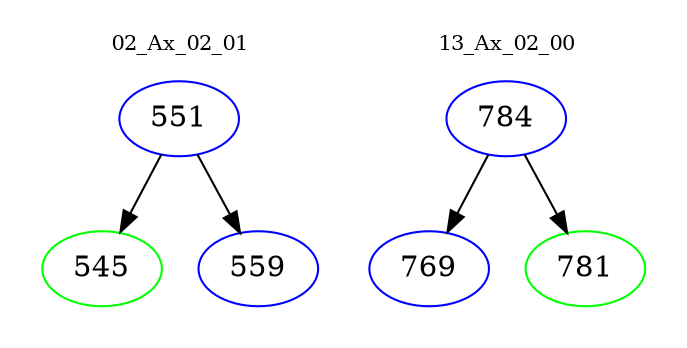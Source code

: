 digraph{
subgraph cluster_0 {
color = white
label = "02_Ax_02_01";
fontsize=10;
T0_551 [label="551", color="blue"]
T0_551 -> T0_545 [color="black"]
T0_545 [label="545", color="green"]
T0_551 -> T0_559 [color="black"]
T0_559 [label="559", color="blue"]
}
subgraph cluster_1 {
color = white
label = "13_Ax_02_00";
fontsize=10;
T1_784 [label="784", color="blue"]
T1_784 -> T1_769 [color="black"]
T1_769 [label="769", color="blue"]
T1_784 -> T1_781 [color="black"]
T1_781 [label="781", color="green"]
}
}
